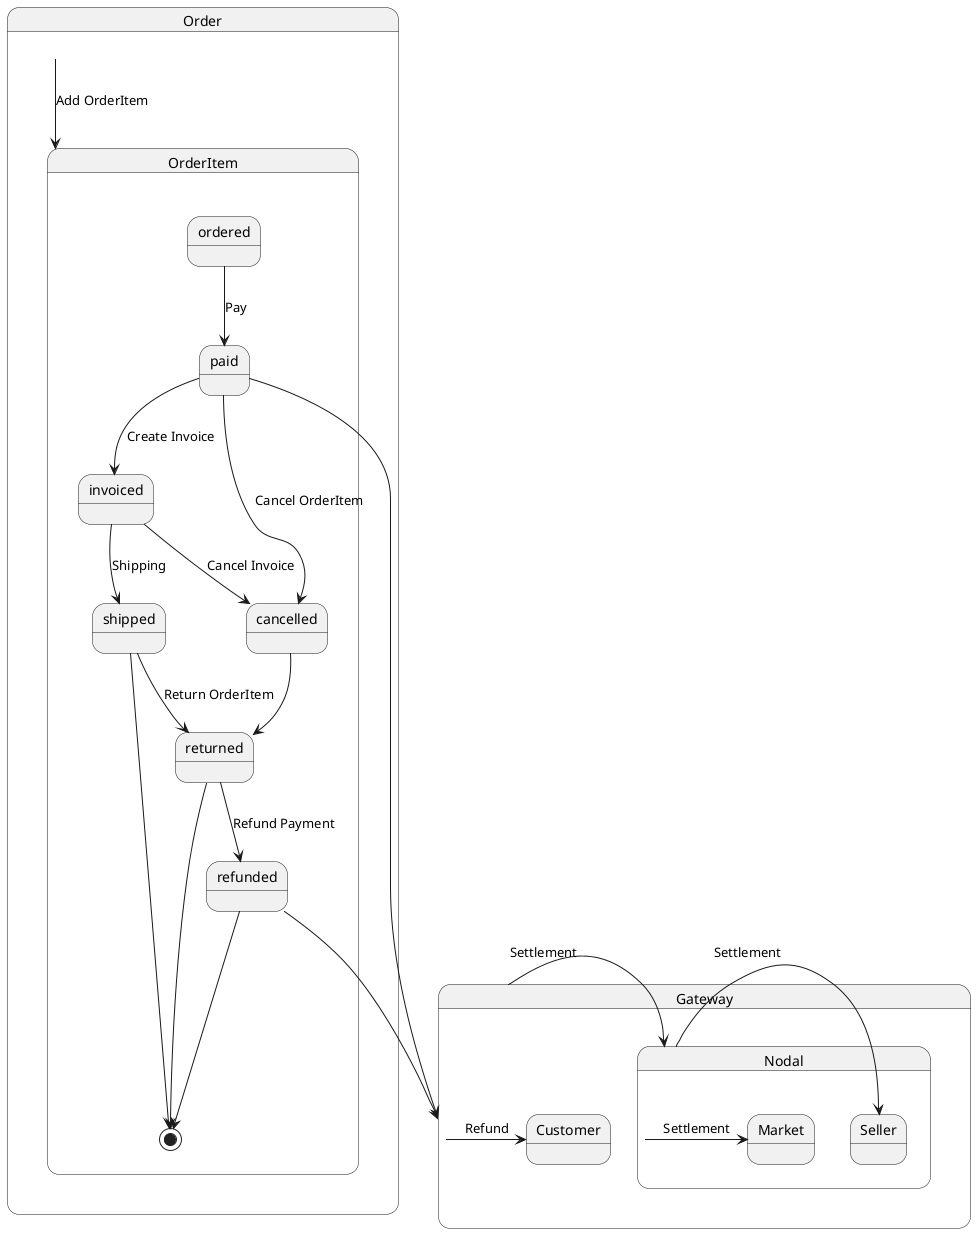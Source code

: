 @startuml

skinparam shadowing false

state Gateway {
  Gateway -> Customer: Refund
  Gateway -> Nodal: Settlement

}

state Nodal {
  Nodal -> Seller: Settlement
  Nodal -> Market: Settlement
}

state Seller {
}

state Market {
}

state Order {
  Order --> OrderItem: Add OrderItem
}

state OrderItem {
  ordered --> paid: Pay
  paid --> invoiced: Create Invoice
  paid --> cancelled: Cancel OrderItem
  invoiced --> cancelled: Cancel Invoice
  invoiced --> shipped: Shipping
  shipped --> returned: Return OrderItem
  returned --> refunded: Refund Payment
  refunded --> Gateway
  cancelled --> returned
  paid --> Gateway
  shipped --> [*]
  returned --> [*]
  refunded --> [*]
}
@enduml
